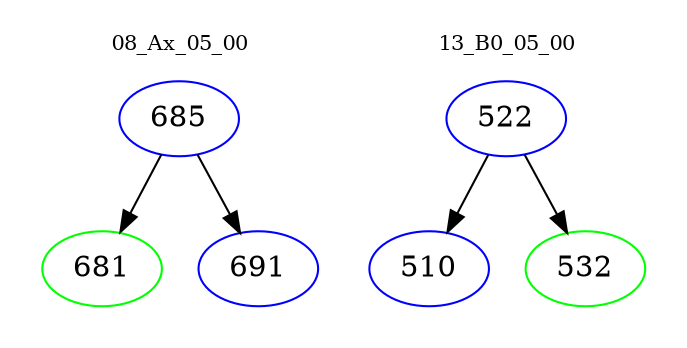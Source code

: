 digraph{
subgraph cluster_0 {
color = white
label = "08_Ax_05_00";
fontsize=10;
T0_685 [label="685", color="blue"]
T0_685 -> T0_681 [color="black"]
T0_681 [label="681", color="green"]
T0_685 -> T0_691 [color="black"]
T0_691 [label="691", color="blue"]
}
subgraph cluster_1 {
color = white
label = "13_B0_05_00";
fontsize=10;
T1_522 [label="522", color="blue"]
T1_522 -> T1_510 [color="black"]
T1_510 [label="510", color="blue"]
T1_522 -> T1_532 [color="black"]
T1_532 [label="532", color="green"]
}
}
